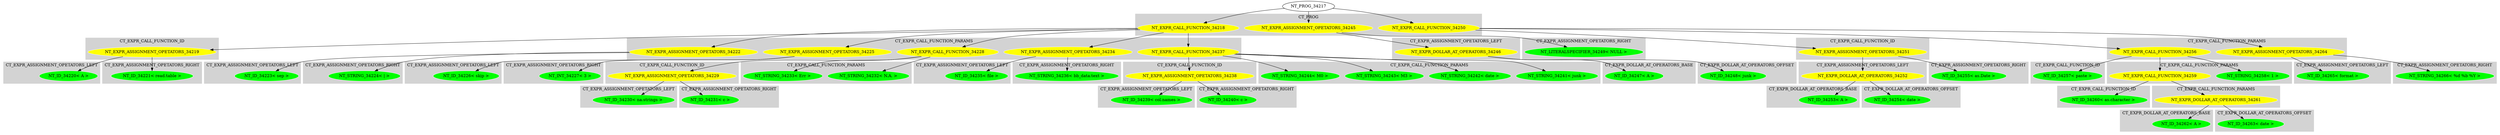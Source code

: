 digraph {

subgraph cluster0 {
 node [style=filled,color=white];
 style=filled;
 color=lightgrey;
 label = "CT_PROG";

"NT_EXPR_CALL_FUNCTION_34218"
 [fillcolor = yellow]
"NT_EXPR_ASSIGNMENT_OPETATORS_34245"
 [fillcolor = yellow]
"NT_EXPR_CALL_FUNCTION_34250"
 [fillcolor = yellow]
}
"NT_PROG_34217"->"NT_EXPR_CALL_FUNCTION_34218"
subgraph cluster1 {
 node [style=filled,color=white];
 style=filled;
 color=lightgrey;
 label = "CT_EXPR_CALL_FUNCTION_ID";

"NT_EXPR_ASSIGNMENT_OPETATORS_34219"
 [fillcolor = yellow]
}
subgraph cluster2 {
 node [style=filled,color=white];
 style=filled;
 color=lightgrey;
 label = "CT_EXPR_CALL_FUNCTION_PARAMS";

"NT_EXPR_ASSIGNMENT_OPETATORS_34222"
 [fillcolor = yellow]
"NT_EXPR_ASSIGNMENT_OPETATORS_34225"
 [fillcolor = yellow]
"NT_EXPR_CALL_FUNCTION_34228"
 [fillcolor = yellow]
"NT_EXPR_ASSIGNMENT_OPETATORS_34234"
 [fillcolor = yellow]
"NT_EXPR_CALL_FUNCTION_34237"
 [fillcolor = yellow]
}
"NT_EXPR_CALL_FUNCTION_34218"->"NT_EXPR_ASSIGNMENT_OPETATORS_34219"
subgraph cluster3 {
 node [style=filled,color=white];
 style=filled;
 color=lightgrey;
 label = "CT_EXPR_ASSIGNMENT_OPETATORS_LEFT";

"NT_ID_34220< A >"
 [fillcolor = green]
}
subgraph cluster4 {
 node [style=filled,color=white];
 style=filled;
 color=lightgrey;
 label = "CT_EXPR_ASSIGNMENT_OPETATORS_RIGHT";

"NT_ID_34221< read.table >"
 [fillcolor = green]
}
"NT_EXPR_ASSIGNMENT_OPETATORS_34219"->"NT_ID_34220< A >"
"NT_EXPR_ASSIGNMENT_OPETATORS_34219"->"NT_ID_34221< read.table >"
"NT_EXPR_CALL_FUNCTION_34218"->"NT_EXPR_ASSIGNMENT_OPETATORS_34222"
subgraph cluster5 {
 node [style=filled,color=white];
 style=filled;
 color=lightgrey;
 label = "CT_EXPR_ASSIGNMENT_OPETATORS_LEFT";

"NT_ID_34223< sep >"
 [fillcolor = green]
}
subgraph cluster6 {
 node [style=filled,color=white];
 style=filled;
 color=lightgrey;
 label = "CT_EXPR_ASSIGNMENT_OPETATORS_RIGHT";

"NT_STRING_34224< | >"
 [fillcolor = green]
}
"NT_EXPR_ASSIGNMENT_OPETATORS_34222"->"NT_ID_34223< sep >"
"NT_EXPR_ASSIGNMENT_OPETATORS_34222"->"NT_STRING_34224< | >"
"NT_EXPR_CALL_FUNCTION_34218"->"NT_EXPR_ASSIGNMENT_OPETATORS_34225"
subgraph cluster7 {
 node [style=filled,color=white];
 style=filled;
 color=lightgrey;
 label = "CT_EXPR_ASSIGNMENT_OPETATORS_LEFT";

"NT_ID_34226< skip >"
 [fillcolor = green]
}
subgraph cluster8 {
 node [style=filled,color=white];
 style=filled;
 color=lightgrey;
 label = "CT_EXPR_ASSIGNMENT_OPETATORS_RIGHT";

"NT_INT_34227< 3 >"
 [fillcolor = green]
}
"NT_EXPR_ASSIGNMENT_OPETATORS_34225"->"NT_ID_34226< skip >"
"NT_EXPR_ASSIGNMENT_OPETATORS_34225"->"NT_INT_34227< 3 >"
"NT_EXPR_CALL_FUNCTION_34218"->"NT_EXPR_CALL_FUNCTION_34228"
subgraph cluster9 {
 node [style=filled,color=white];
 style=filled;
 color=lightgrey;
 label = "CT_EXPR_CALL_FUNCTION_ID";

"NT_EXPR_ASSIGNMENT_OPETATORS_34229"
 [fillcolor = yellow]
}
subgraph cluster10 {
 node [style=filled,color=white];
 style=filled;
 color=lightgrey;
 label = "CT_EXPR_CALL_FUNCTION_PARAMS";

"NT_STRING_34232< N.A. >"
 [fillcolor = green]
"NT_STRING_34233< Err >"
 [fillcolor = green]
}
"NT_EXPR_CALL_FUNCTION_34228"->"NT_EXPR_ASSIGNMENT_OPETATORS_34229"
subgraph cluster11 {
 node [style=filled,color=white];
 style=filled;
 color=lightgrey;
 label = "CT_EXPR_ASSIGNMENT_OPETATORS_LEFT";

"NT_ID_34230< na.strings >"
 [fillcolor = green]
}
subgraph cluster12 {
 node [style=filled,color=white];
 style=filled;
 color=lightgrey;
 label = "CT_EXPR_ASSIGNMENT_OPETATORS_RIGHT";

"NT_ID_34231< c >"
 [fillcolor = green]
}
"NT_EXPR_ASSIGNMENT_OPETATORS_34229"->"NT_ID_34230< na.strings >"
"NT_EXPR_ASSIGNMENT_OPETATORS_34229"->"NT_ID_34231< c >"
"NT_EXPR_CALL_FUNCTION_34228"->"NT_STRING_34232< N.A. >"
"NT_EXPR_CALL_FUNCTION_34228"->"NT_STRING_34233< Err >"
"NT_EXPR_CALL_FUNCTION_34218"->"NT_EXPR_ASSIGNMENT_OPETATORS_34234"
subgraph cluster13 {
 node [style=filled,color=white];
 style=filled;
 color=lightgrey;
 label = "CT_EXPR_ASSIGNMENT_OPETATORS_LEFT";

"NT_ID_34235< file >"
 [fillcolor = green]
}
subgraph cluster14 {
 node [style=filled,color=white];
 style=filled;
 color=lightgrey;
 label = "CT_EXPR_ASSIGNMENT_OPETATORS_RIGHT";

"NT_STRING_34236< bb_data.text >"
 [fillcolor = green]
}
"NT_EXPR_ASSIGNMENT_OPETATORS_34234"->"NT_ID_34235< file >"
"NT_EXPR_ASSIGNMENT_OPETATORS_34234"->"NT_STRING_34236< bb_data.text >"
"NT_EXPR_CALL_FUNCTION_34218"->"NT_EXPR_CALL_FUNCTION_34237"
subgraph cluster15 {
 node [style=filled,color=white];
 style=filled;
 color=lightgrey;
 label = "CT_EXPR_CALL_FUNCTION_ID";

"NT_EXPR_ASSIGNMENT_OPETATORS_34238"
 [fillcolor = yellow]
}
subgraph cluster16 {
 node [style=filled,color=white];
 style=filled;
 color=lightgrey;
 label = "CT_EXPR_CALL_FUNCTION_PARAMS";

"NT_STRING_34241< junk >"
 [fillcolor = green]
"NT_STRING_34242< date >"
 [fillcolor = green]
"NT_STRING_34243< M3 >"
 [fillcolor = green]
"NT_STRING_34244< M0 >"
 [fillcolor = green]
}
"NT_EXPR_CALL_FUNCTION_34237"->"NT_EXPR_ASSIGNMENT_OPETATORS_34238"
subgraph cluster17 {
 node [style=filled,color=white];
 style=filled;
 color=lightgrey;
 label = "CT_EXPR_ASSIGNMENT_OPETATORS_LEFT";

"NT_ID_34239< col.names >"
 [fillcolor = green]
}
subgraph cluster18 {
 node [style=filled,color=white];
 style=filled;
 color=lightgrey;
 label = "CT_EXPR_ASSIGNMENT_OPETATORS_RIGHT";

"NT_ID_34240< c >"
 [fillcolor = green]
}
"NT_EXPR_ASSIGNMENT_OPETATORS_34238"->"NT_ID_34239< col.names >"
"NT_EXPR_ASSIGNMENT_OPETATORS_34238"->"NT_ID_34240< c >"
"NT_EXPR_CALL_FUNCTION_34237"->"NT_STRING_34241< junk >"
"NT_EXPR_CALL_FUNCTION_34237"->"NT_STRING_34242< date >"
"NT_EXPR_CALL_FUNCTION_34237"->"NT_STRING_34243< M3 >"
"NT_EXPR_CALL_FUNCTION_34237"->"NT_STRING_34244< M0 >"
"NT_PROG_34217"->"NT_EXPR_ASSIGNMENT_OPETATORS_34245"
subgraph cluster19 {
 node [style=filled,color=white];
 style=filled;
 color=lightgrey;
 label = "CT_EXPR_ASSIGNMENT_OPETATORS_LEFT";

"NT_EXPR_DOLLAR_AT_OPERATORS_34246"
 [fillcolor = yellow]
}
subgraph cluster20 {
 node [style=filled,color=white];
 style=filled;
 color=lightgrey;
 label = "CT_EXPR_ASSIGNMENT_OPETATORS_RIGHT";

"NT_LITERALSPECIFIER_34249< NULL >"
 [fillcolor = green]
}
"NT_EXPR_ASSIGNMENT_OPETATORS_34245"->"NT_EXPR_DOLLAR_AT_OPERATORS_34246"
subgraph cluster21 {
 node [style=filled,color=white];
 style=filled;
 color=lightgrey;
 label = "CT_EXPR_DOLLAR_AT_OPERATORS_BASE";

"NT_ID_34247< A >"
 [fillcolor = green]
}
subgraph cluster22 {
 node [style=filled,color=white];
 style=filled;
 color=lightgrey;
 label = "CT_EXPR_DOLLAR_AT_OPERATORS_OFFSET";

"NT_ID_34248< junk >"
 [fillcolor = green]
}
"NT_EXPR_DOLLAR_AT_OPERATORS_34246"->"NT_ID_34247< A >"
"NT_EXPR_DOLLAR_AT_OPERATORS_34246"->"NT_ID_34248< junk >"
"NT_EXPR_ASSIGNMENT_OPETATORS_34245"->"NT_LITERALSPECIFIER_34249< NULL >"
"NT_PROG_34217"->"NT_EXPR_CALL_FUNCTION_34250"
subgraph cluster23 {
 node [style=filled,color=white];
 style=filled;
 color=lightgrey;
 label = "CT_EXPR_CALL_FUNCTION_ID";

"NT_EXPR_ASSIGNMENT_OPETATORS_34251"
 [fillcolor = yellow]
}
subgraph cluster24 {
 node [style=filled,color=white];
 style=filled;
 color=lightgrey;
 label = "CT_EXPR_CALL_FUNCTION_PARAMS";

"NT_EXPR_CALL_FUNCTION_34256"
 [fillcolor = yellow]
"NT_EXPR_ASSIGNMENT_OPETATORS_34264"
 [fillcolor = yellow]
}
"NT_EXPR_CALL_FUNCTION_34250"->"NT_EXPR_ASSIGNMENT_OPETATORS_34251"
subgraph cluster25 {
 node [style=filled,color=white];
 style=filled;
 color=lightgrey;
 label = "CT_EXPR_ASSIGNMENT_OPETATORS_LEFT";

"NT_EXPR_DOLLAR_AT_OPERATORS_34252"
 [fillcolor = yellow]
}
subgraph cluster26 {
 node [style=filled,color=white];
 style=filled;
 color=lightgrey;
 label = "CT_EXPR_ASSIGNMENT_OPETATORS_RIGHT";

"NT_ID_34255< as.Date >"
 [fillcolor = green]
}
"NT_EXPR_ASSIGNMENT_OPETATORS_34251"->"NT_EXPR_DOLLAR_AT_OPERATORS_34252"
subgraph cluster27 {
 node [style=filled,color=white];
 style=filled;
 color=lightgrey;
 label = "CT_EXPR_DOLLAR_AT_OPERATORS_BASE";

"NT_ID_34253< A >"
 [fillcolor = green]
}
subgraph cluster28 {
 node [style=filled,color=white];
 style=filled;
 color=lightgrey;
 label = "CT_EXPR_DOLLAR_AT_OPERATORS_OFFSET";

"NT_ID_34254< date >"
 [fillcolor = green]
}
"NT_EXPR_DOLLAR_AT_OPERATORS_34252"->"NT_ID_34253< A >"
"NT_EXPR_DOLLAR_AT_OPERATORS_34252"->"NT_ID_34254< date >"
"NT_EXPR_ASSIGNMENT_OPETATORS_34251"->"NT_ID_34255< as.Date >"
"NT_EXPR_CALL_FUNCTION_34250"->"NT_EXPR_CALL_FUNCTION_34256"
subgraph cluster29 {
 node [style=filled,color=white];
 style=filled;
 color=lightgrey;
 label = "CT_EXPR_CALL_FUNCTION_ID";

"NT_ID_34257< paste >"
 [fillcolor = green]
}
subgraph cluster30 {
 node [style=filled,color=white];
 style=filled;
 color=lightgrey;
 label = "CT_EXPR_CALL_FUNCTION_PARAMS";

"NT_STRING_34258< 1 >"
 [fillcolor = green]
"NT_EXPR_CALL_FUNCTION_34259"
 [fillcolor = yellow]
}
"NT_EXPR_CALL_FUNCTION_34256"->"NT_ID_34257< paste >"
"NT_EXPR_CALL_FUNCTION_34256"->"NT_STRING_34258< 1 >"
"NT_EXPR_CALL_FUNCTION_34256"->"NT_EXPR_CALL_FUNCTION_34259"
subgraph cluster31 {
 node [style=filled,color=white];
 style=filled;
 color=lightgrey;
 label = "CT_EXPR_CALL_FUNCTION_ID";

"NT_ID_34260< as.character >"
 [fillcolor = green]
}
subgraph cluster32 {
 node [style=filled,color=white];
 style=filled;
 color=lightgrey;
 label = "CT_EXPR_CALL_FUNCTION_PARAMS";

"NT_EXPR_DOLLAR_AT_OPERATORS_34261"
 [fillcolor = yellow]
}
"NT_EXPR_CALL_FUNCTION_34259"->"NT_ID_34260< as.character >"
"NT_EXPR_CALL_FUNCTION_34259"->"NT_EXPR_DOLLAR_AT_OPERATORS_34261"
subgraph cluster33 {
 node [style=filled,color=white];
 style=filled;
 color=lightgrey;
 label = "CT_EXPR_DOLLAR_AT_OPERATORS_BASE";

"NT_ID_34262< A >"
 [fillcolor = green]
}
subgraph cluster34 {
 node [style=filled,color=white];
 style=filled;
 color=lightgrey;
 label = "CT_EXPR_DOLLAR_AT_OPERATORS_OFFSET";

"NT_ID_34263< date >"
 [fillcolor = green]
}
"NT_EXPR_DOLLAR_AT_OPERATORS_34261"->"NT_ID_34262< A >"
"NT_EXPR_DOLLAR_AT_OPERATORS_34261"->"NT_ID_34263< date >"
"NT_EXPR_CALL_FUNCTION_34250"->"NT_EXPR_ASSIGNMENT_OPETATORS_34264"
subgraph cluster35 {
 node [style=filled,color=white];
 style=filled;
 color=lightgrey;
 label = "CT_EXPR_ASSIGNMENT_OPETATORS_LEFT";

"NT_ID_34265< format >"
 [fillcolor = green]
}
subgraph cluster36 {
 node [style=filled,color=white];
 style=filled;
 color=lightgrey;
 label = "CT_EXPR_ASSIGNMENT_OPETATORS_RIGHT";

"NT_STRING_34266< %d %b %Y >"
 [fillcolor = green]
}
"NT_EXPR_ASSIGNMENT_OPETATORS_34264"->"NT_ID_34265< format >"
"NT_EXPR_ASSIGNMENT_OPETATORS_34264"->"NT_STRING_34266< %d %b %Y >"
}

